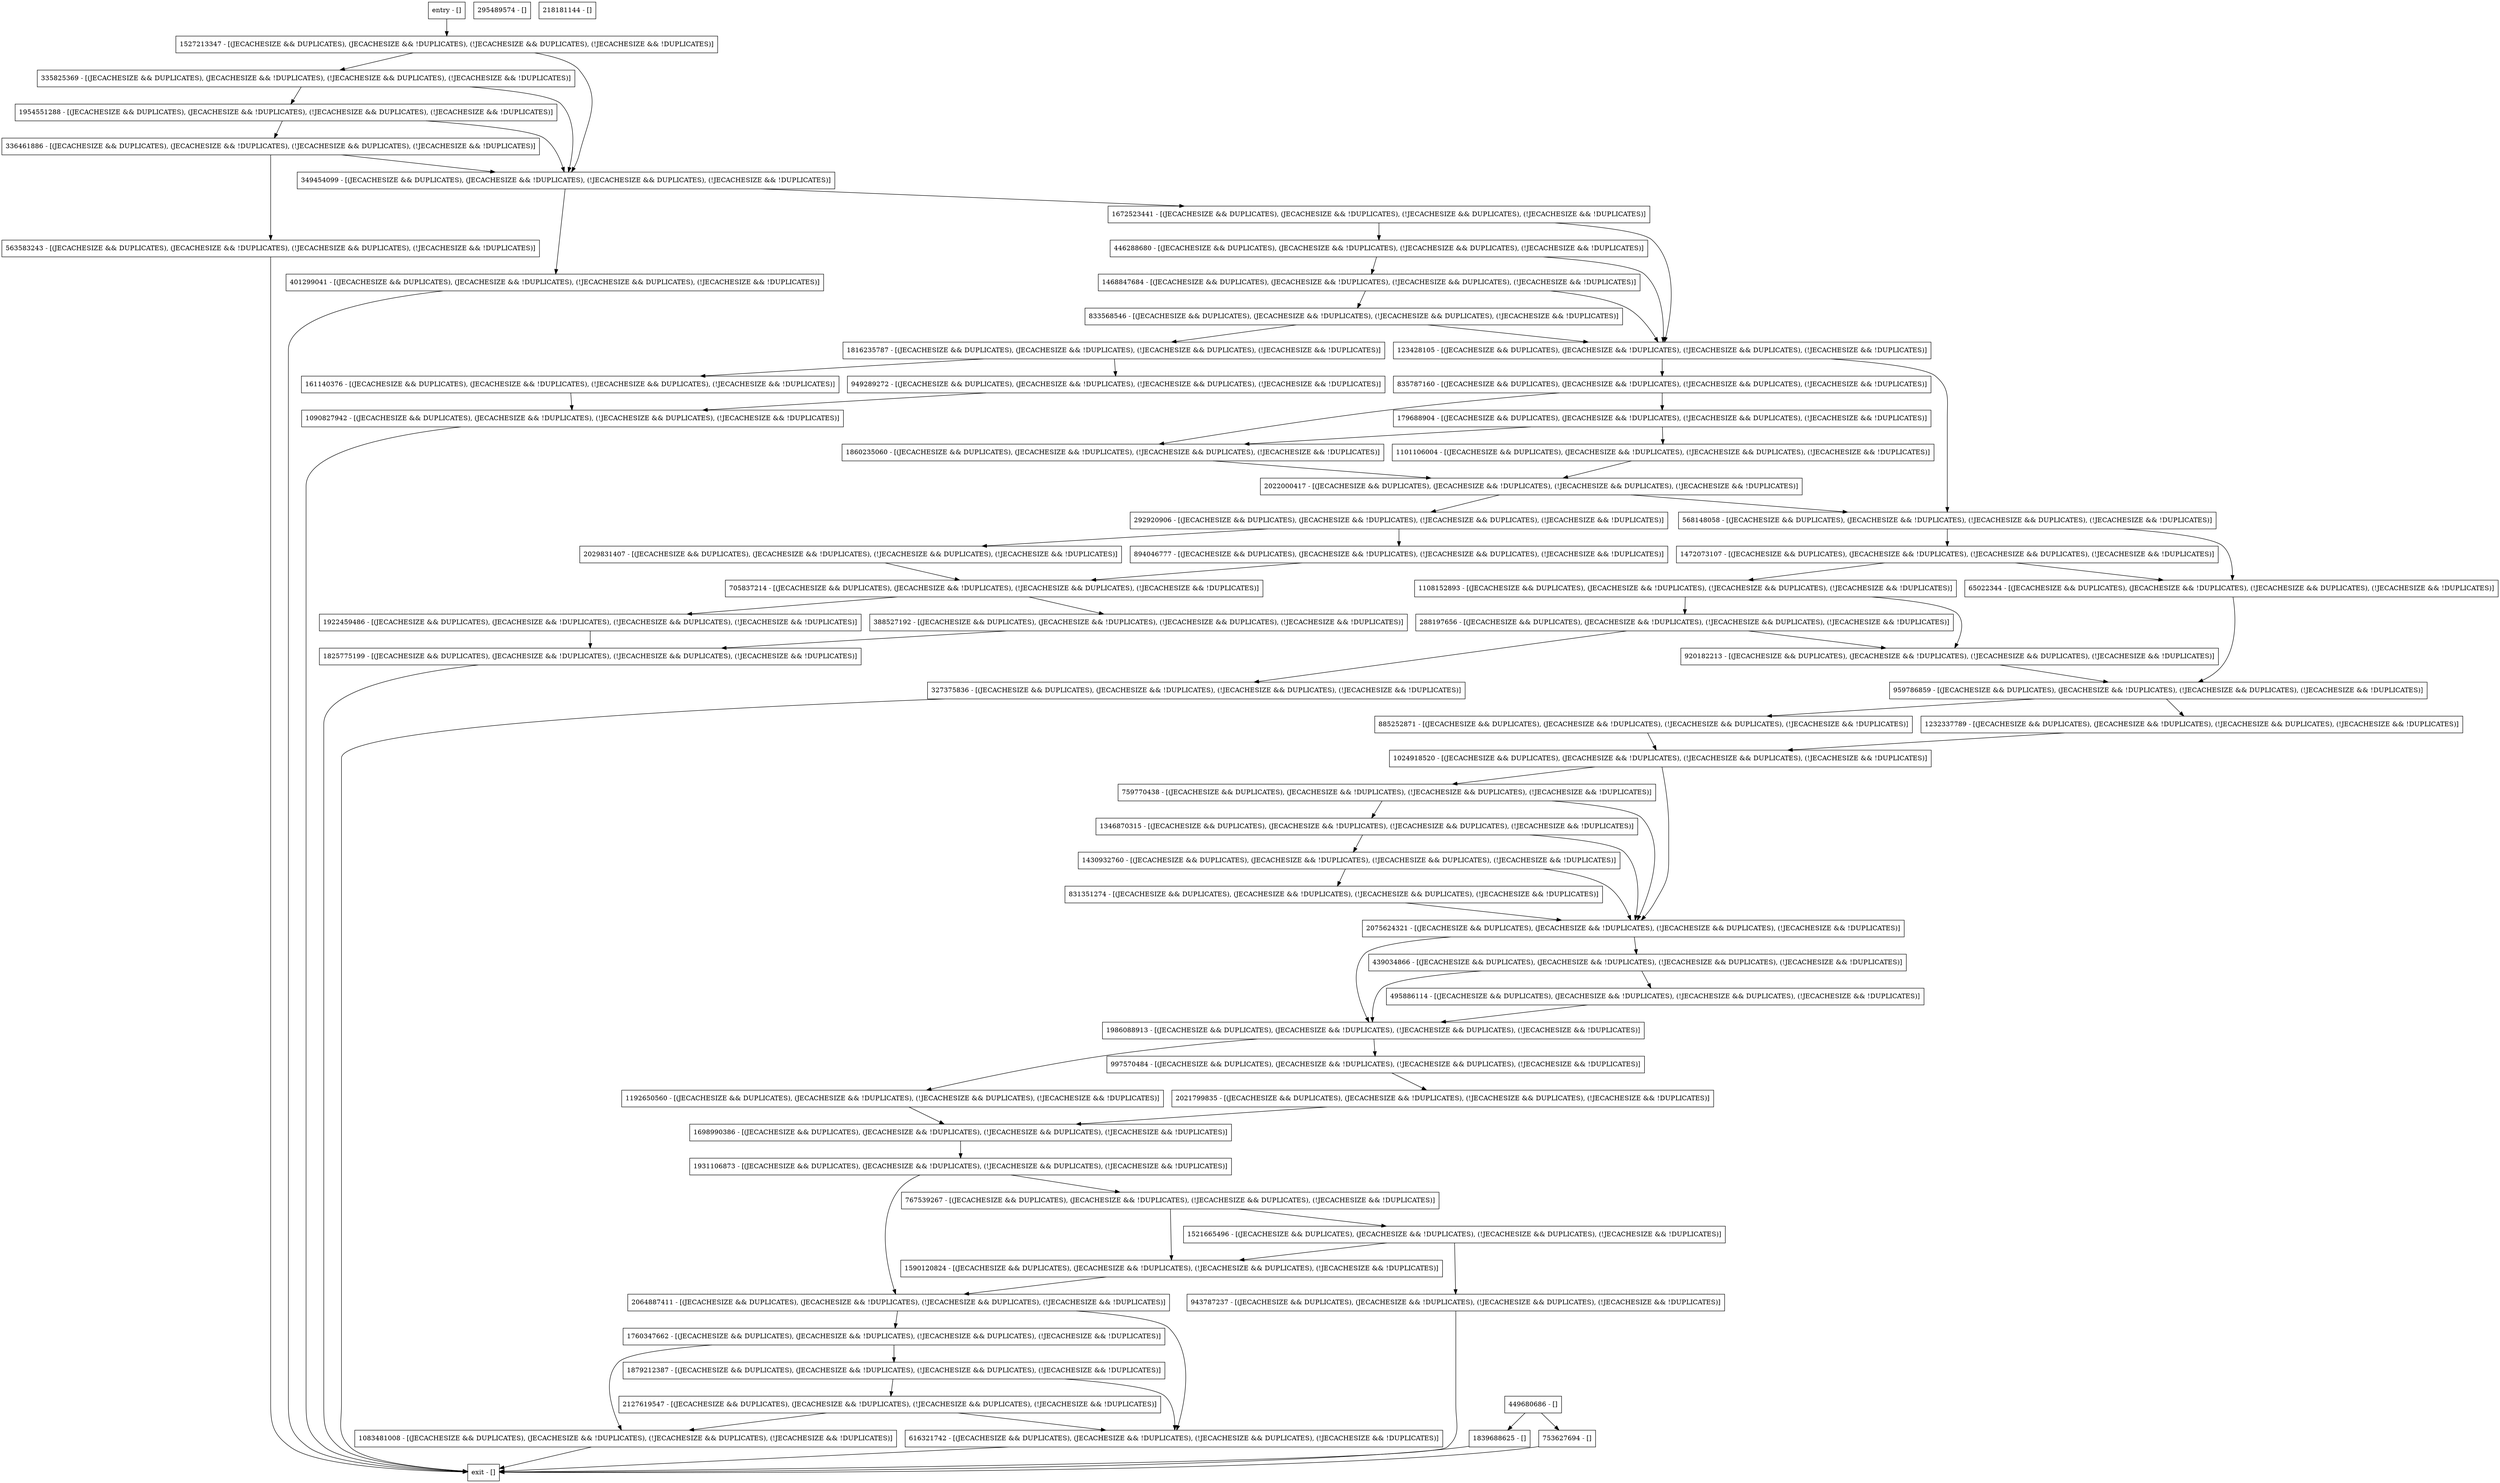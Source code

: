 digraph logInternal {
node [shape=record];
959786859 [label="959786859 - [(JECACHESIZE && DUPLICATES), (JECACHESIZE && !DUPLICATES), (!JECACHESIZE && DUPLICATES), (!JECACHESIZE && !DUPLICATES)]"];
1816235787 [label="1816235787 - [(JECACHESIZE && DUPLICATES), (JECACHESIZE && !DUPLICATES), (!JECACHESIZE && DUPLICATES), (!JECACHESIZE && !DUPLICATES)]"];
449680686 [label="449680686 - []"];
835787160 [label="835787160 - [(JECACHESIZE && DUPLICATES), (JECACHESIZE && !DUPLICATES), (!JECACHESIZE && DUPLICATES), (!JECACHESIZE && !DUPLICATES)]"];
179688904 [label="179688904 - [(JECACHESIZE && DUPLICATES), (JECACHESIZE && !DUPLICATES), (!JECACHESIZE && DUPLICATES), (!JECACHESIZE && !DUPLICATES)]"];
1527213347 [label="1527213347 - [(JECACHESIZE && DUPLICATES), (JECACHESIZE && !DUPLICATES), (!JECACHESIZE && DUPLICATES), (!JECACHESIZE && !DUPLICATES)]"];
1879212387 [label="1879212387 - [(JECACHESIZE && DUPLICATES), (JECACHESIZE && !DUPLICATES), (!JECACHESIZE && DUPLICATES), (!JECACHESIZE && !DUPLICATES)]"];
2064887411 [label="2064887411 - [(JECACHESIZE && DUPLICATES), (JECACHESIZE && !DUPLICATES), (!JECACHESIZE && DUPLICATES), (!JECACHESIZE && !DUPLICATES)]"];
1698990386 [label="1698990386 - [(JECACHESIZE && DUPLICATES), (JECACHESIZE && !DUPLICATES), (!JECACHESIZE && DUPLICATES), (!JECACHESIZE && !DUPLICATES)]"];
1590120824 [label="1590120824 - [(JECACHESIZE && DUPLICATES), (JECACHESIZE && !DUPLICATES), (!JECACHESIZE && DUPLICATES), (!JECACHESIZE && !DUPLICATES)]"];
997570484 [label="997570484 - [(JECACHESIZE && DUPLICATES), (JECACHESIZE && !DUPLICATES), (!JECACHESIZE && DUPLICATES), (!JECACHESIZE && !DUPLICATES)]"];
495886114 [label="495886114 - [(JECACHESIZE && DUPLICATES), (JECACHESIZE && !DUPLICATES), (!JECACHESIZE && DUPLICATES), (!JECACHESIZE && !DUPLICATES)]"];
1346870315 [label="1346870315 - [(JECACHESIZE && DUPLICATES), (JECACHESIZE && !DUPLICATES), (!JECACHESIZE && DUPLICATES), (!JECACHESIZE && !DUPLICATES)]"];
1521665496 [label="1521665496 - [(JECACHESIZE && DUPLICATES), (JECACHESIZE && !DUPLICATES), (!JECACHESIZE && DUPLICATES), (!JECACHESIZE && !DUPLICATES)]"];
1986088913 [label="1986088913 - [(JECACHESIZE && DUPLICATES), (JECACHESIZE && !DUPLICATES), (!JECACHESIZE && DUPLICATES), (!JECACHESIZE && !DUPLICATES)]"];
1954551288 [label="1954551288 - [(JECACHESIZE && DUPLICATES), (JECACHESIZE && !DUPLICATES), (!JECACHESIZE && DUPLICATES), (!JECACHESIZE && !DUPLICATES)]"];
759770438 [label="759770438 - [(JECACHESIZE && DUPLICATES), (JECACHESIZE && !DUPLICATES), (!JECACHESIZE && DUPLICATES), (!JECACHESIZE && !DUPLICATES)]"];
1468847684 [label="1468847684 - [(JECACHESIZE && DUPLICATES), (JECACHESIZE && !DUPLICATES), (!JECACHESIZE && DUPLICATES), (!JECACHESIZE && !DUPLICATES)]"];
920182213 [label="920182213 - [(JECACHESIZE && DUPLICATES), (JECACHESIZE && !DUPLICATES), (!JECACHESIZE && DUPLICATES), (!JECACHESIZE && !DUPLICATES)]"];
568148058 [label="568148058 - [(JECACHESIZE && DUPLICATES), (JECACHESIZE && !DUPLICATES), (!JECACHESIZE && DUPLICATES), (!JECACHESIZE && !DUPLICATES)]"];
1232337789 [label="1232337789 - [(JECACHESIZE && DUPLICATES), (JECACHESIZE && !DUPLICATES), (!JECACHESIZE && DUPLICATES), (!JECACHESIZE && !DUPLICATES)]"];
1083481008 [label="1083481008 - [(JECACHESIZE && DUPLICATES), (JECACHESIZE && !DUPLICATES), (!JECACHESIZE && DUPLICATES), (!JECACHESIZE && !DUPLICATES)]"];
entry [label="entry - []"];
exit [label="exit - []"];
2021799835 [label="2021799835 - [(JECACHESIZE && DUPLICATES), (JECACHESIZE && !DUPLICATES), (!JECACHESIZE && DUPLICATES), (!JECACHESIZE && !DUPLICATES)]"];
439034866 [label="439034866 - [(JECACHESIZE && DUPLICATES), (JECACHESIZE && !DUPLICATES), (!JECACHESIZE && DUPLICATES), (!JECACHESIZE && !DUPLICATES)]"];
943787237 [label="943787237 - [(JECACHESIZE && DUPLICATES), (JECACHESIZE && !DUPLICATES), (!JECACHESIZE && DUPLICATES), (!JECACHESIZE && !DUPLICATES)]"];
705837214 [label="705837214 - [(JECACHESIZE && DUPLICATES), (JECACHESIZE && !DUPLICATES), (!JECACHESIZE && DUPLICATES), (!JECACHESIZE && !DUPLICATES)]"];
1922459486 [label="1922459486 - [(JECACHESIZE && DUPLICATES), (JECACHESIZE && !DUPLICATES), (!JECACHESIZE && DUPLICATES), (!JECACHESIZE && !DUPLICATES)]"];
1430932760 [label="1430932760 - [(JECACHESIZE && DUPLICATES), (JECACHESIZE && !DUPLICATES), (!JECACHESIZE && DUPLICATES), (!JECACHESIZE && !DUPLICATES)]"];
894046777 [label="894046777 - [(JECACHESIZE && DUPLICATES), (JECACHESIZE && !DUPLICATES), (!JECACHESIZE && DUPLICATES), (!JECACHESIZE && !DUPLICATES)]"];
446288680 [label="446288680 - [(JECACHESIZE && DUPLICATES), (JECACHESIZE && !DUPLICATES), (!JECACHESIZE && DUPLICATES), (!JECACHESIZE && !DUPLICATES)]"];
949289272 [label="949289272 - [(JECACHESIZE && DUPLICATES), (JECACHESIZE && !DUPLICATES), (!JECACHESIZE && DUPLICATES), (!JECACHESIZE && !DUPLICATES)]"];
1024918520 [label="1024918520 - [(JECACHESIZE && DUPLICATES), (JECACHESIZE && !DUPLICATES), (!JECACHESIZE && DUPLICATES), (!JECACHESIZE && !DUPLICATES)]"];
161140376 [label="161140376 - [(JECACHESIZE && DUPLICATES), (JECACHESIZE && !DUPLICATES), (!JECACHESIZE && DUPLICATES), (!JECACHESIZE && !DUPLICATES)]"];
1090827942 [label="1090827942 - [(JECACHESIZE && DUPLICATES), (JECACHESIZE && !DUPLICATES), (!JECACHESIZE && DUPLICATES), (!JECACHESIZE && !DUPLICATES)]"];
2127619547 [label="2127619547 - [(JECACHESIZE && DUPLICATES), (JECACHESIZE && !DUPLICATES), (!JECACHESIZE && DUPLICATES), (!JECACHESIZE && !DUPLICATES)]"];
288197656 [label="288197656 - [(JECACHESIZE && DUPLICATES), (JECACHESIZE && !DUPLICATES), (!JECACHESIZE && DUPLICATES), (!JECACHESIZE && !DUPLICATES)]"];
833568546 [label="833568546 - [(JECACHESIZE && DUPLICATES), (JECACHESIZE && !DUPLICATES), (!JECACHESIZE && DUPLICATES), (!JECACHESIZE && !DUPLICATES)]"];
388527192 [label="388527192 - [(JECACHESIZE && DUPLICATES), (JECACHESIZE && !DUPLICATES), (!JECACHESIZE && DUPLICATES), (!JECACHESIZE && !DUPLICATES)]"];
401299041 [label="401299041 - [(JECACHESIZE && DUPLICATES), (JECACHESIZE && !DUPLICATES), (!JECACHESIZE && DUPLICATES), (!JECACHESIZE && !DUPLICATES)]"];
1931106873 [label="1931106873 - [(JECACHESIZE && DUPLICATES), (JECACHESIZE && !DUPLICATES), (!JECACHESIZE && DUPLICATES), (!JECACHESIZE && !DUPLICATES)]"];
563583243 [label="563583243 - [(JECACHESIZE && DUPLICATES), (JECACHESIZE && !DUPLICATES), (!JECACHESIZE && DUPLICATES), (!JECACHESIZE && !DUPLICATES)]"];
327375836 [label="327375836 - [(JECACHESIZE && DUPLICATES), (JECACHESIZE && !DUPLICATES), (!JECACHESIZE && DUPLICATES), (!JECACHESIZE && !DUPLICATES)]"];
831351274 [label="831351274 - [(JECACHESIZE && DUPLICATES), (JECACHESIZE && !DUPLICATES), (!JECACHESIZE && DUPLICATES), (!JECACHESIZE && !DUPLICATES)]"];
1860235060 [label="1860235060 - [(JECACHESIZE && DUPLICATES), (JECACHESIZE && !DUPLICATES), (!JECACHESIZE && DUPLICATES), (!JECACHESIZE && !DUPLICATES)]"];
295489574 [label="295489574 - []"];
1192650560 [label="1192650560 - [(JECACHESIZE && DUPLICATES), (JECACHESIZE && !DUPLICATES), (!JECACHESIZE && DUPLICATES), (!JECACHESIZE && !DUPLICATES)]"];
292920906 [label="292920906 - [(JECACHESIZE && DUPLICATES), (JECACHESIZE && !DUPLICATES), (!JECACHESIZE && DUPLICATES), (!JECACHESIZE && !DUPLICATES)]"];
1825775199 [label="1825775199 - [(JECACHESIZE && DUPLICATES), (JECACHESIZE && !DUPLICATES), (!JECACHESIZE && DUPLICATES), (!JECACHESIZE && !DUPLICATES)]"];
2075624321 [label="2075624321 - [(JECACHESIZE && DUPLICATES), (JECACHESIZE && !DUPLICATES), (!JECACHESIZE && DUPLICATES), (!JECACHESIZE && !DUPLICATES)]"];
335825369 [label="335825369 - [(JECACHESIZE && DUPLICATES), (JECACHESIZE && !DUPLICATES), (!JECACHESIZE && DUPLICATES), (!JECACHESIZE && !DUPLICATES)]"];
885252871 [label="885252871 - [(JECACHESIZE && DUPLICATES), (JECACHESIZE && !DUPLICATES), (!JECACHESIZE && DUPLICATES), (!JECACHESIZE && !DUPLICATES)]"];
1672523441 [label="1672523441 - [(JECACHESIZE && DUPLICATES), (JECACHESIZE && !DUPLICATES), (!JECACHESIZE && DUPLICATES), (!JECACHESIZE && !DUPLICATES)]"];
123428105 [label="123428105 - [(JECACHESIZE && DUPLICATES), (JECACHESIZE && !DUPLICATES), (!JECACHESIZE && DUPLICATES), (!JECACHESIZE && !DUPLICATES)]"];
616321742 [label="616321742 - [(JECACHESIZE && DUPLICATES), (JECACHESIZE && !DUPLICATES), (!JECACHESIZE && DUPLICATES), (!JECACHESIZE && !DUPLICATES)]"];
336461886 [label="336461886 - [(JECACHESIZE && DUPLICATES), (JECACHESIZE && !DUPLICATES), (!JECACHESIZE && DUPLICATES), (!JECACHESIZE && !DUPLICATES)]"];
65022344 [label="65022344 - [(JECACHESIZE && DUPLICATES), (JECACHESIZE && !DUPLICATES), (!JECACHESIZE && DUPLICATES), (!JECACHESIZE && !DUPLICATES)]"];
2022000417 [label="2022000417 - [(JECACHESIZE && DUPLICATES), (JECACHESIZE && !DUPLICATES), (!JECACHESIZE && DUPLICATES), (!JECACHESIZE && !DUPLICATES)]"];
1839688625 [label="1839688625 - []"];
1108152893 [label="1108152893 - [(JECACHESIZE && DUPLICATES), (JECACHESIZE && !DUPLICATES), (!JECACHESIZE && DUPLICATES), (!JECACHESIZE && !DUPLICATES)]"];
1101106004 [label="1101106004 - [(JECACHESIZE && DUPLICATES), (JECACHESIZE && !DUPLICATES), (!JECACHESIZE && DUPLICATES), (!JECACHESIZE && !DUPLICATES)]"];
349454099 [label="349454099 - [(JECACHESIZE && DUPLICATES), (JECACHESIZE && !DUPLICATES), (!JECACHESIZE && DUPLICATES), (!JECACHESIZE && !DUPLICATES)]"];
767539267 [label="767539267 - [(JECACHESIZE && DUPLICATES), (JECACHESIZE && !DUPLICATES), (!JECACHESIZE && DUPLICATES), (!JECACHESIZE && !DUPLICATES)]"];
2029831407 [label="2029831407 - [(JECACHESIZE && DUPLICATES), (JECACHESIZE && !DUPLICATES), (!JECACHESIZE && DUPLICATES), (!JECACHESIZE && !DUPLICATES)]"];
1760347662 [label="1760347662 - [(JECACHESIZE && DUPLICATES), (JECACHESIZE && !DUPLICATES), (!JECACHESIZE && DUPLICATES), (!JECACHESIZE && !DUPLICATES)]"];
753627694 [label="753627694 - []"];
218181144 [label="218181144 - []"];
1472073107 [label="1472073107 - [(JECACHESIZE && DUPLICATES), (JECACHESIZE && !DUPLICATES), (!JECACHESIZE && DUPLICATES), (!JECACHESIZE && !DUPLICATES)]"];
entry;
exit;
959786859 -> 885252871;
959786859 -> 1232337789;
1816235787 -> 949289272;
1816235787 -> 161140376;
449680686 -> 1839688625;
449680686 -> 753627694;
835787160 -> 179688904;
835787160 -> 1860235060;
179688904 -> 1101106004;
179688904 -> 1860235060;
1527213347 -> 335825369;
1527213347 -> 349454099;
1879212387 -> 616321742;
1879212387 -> 2127619547;
2064887411 -> 1760347662;
2064887411 -> 616321742;
1698990386 -> 1931106873;
1590120824 -> 2064887411;
997570484 -> 2021799835;
495886114 -> 1986088913;
1346870315 -> 2075624321;
1346870315 -> 1430932760;
1521665496 -> 943787237;
1521665496 -> 1590120824;
1986088913 -> 997570484;
1986088913 -> 1192650560;
1954551288 -> 349454099;
1954551288 -> 336461886;
759770438 -> 2075624321;
759770438 -> 1346870315;
1468847684 -> 123428105;
1468847684 -> 833568546;
920182213 -> 959786859;
568148058 -> 65022344;
568148058 -> 1472073107;
1232337789 -> 1024918520;
1083481008 -> exit;
entry -> 1527213347;
2021799835 -> 1698990386;
439034866 -> 1986088913;
439034866 -> 495886114;
943787237 -> exit;
705837214 -> 1922459486;
705837214 -> 388527192;
1922459486 -> 1825775199;
1430932760 -> 2075624321;
1430932760 -> 831351274;
894046777 -> 705837214;
446288680 -> 123428105;
446288680 -> 1468847684;
949289272 -> 1090827942;
1024918520 -> 2075624321;
1024918520 -> 759770438;
161140376 -> 1090827942;
1090827942 -> exit;
2127619547 -> 616321742;
2127619547 -> 1083481008;
288197656 -> 327375836;
288197656 -> 920182213;
833568546 -> 1816235787;
833568546 -> 123428105;
388527192 -> 1825775199;
401299041 -> exit;
1931106873 -> 767539267;
1931106873 -> 2064887411;
563583243 -> exit;
327375836 -> exit;
831351274 -> 2075624321;
1860235060 -> 2022000417;
1192650560 -> 1698990386;
292920906 -> 2029831407;
292920906 -> 894046777;
1825775199 -> exit;
2075624321 -> 1986088913;
2075624321 -> 439034866;
335825369 -> 349454099;
335825369 -> 1954551288;
885252871 -> 1024918520;
1672523441 -> 123428105;
1672523441 -> 446288680;
123428105 -> 835787160;
123428105 -> 568148058;
616321742 -> exit;
336461886 -> 349454099;
336461886 -> 563583243;
65022344 -> 959786859;
2022000417 -> 292920906;
2022000417 -> 568148058;
1839688625 -> exit;
1108152893 -> 920182213;
1108152893 -> 288197656;
1101106004 -> 2022000417;
349454099 -> 401299041;
349454099 -> 1672523441;
767539267 -> 1521665496;
767539267 -> 1590120824;
2029831407 -> 705837214;
1760347662 -> 1083481008;
1760347662 -> 1879212387;
753627694 -> exit;
1472073107 -> 1108152893;
1472073107 -> 65022344;
}
